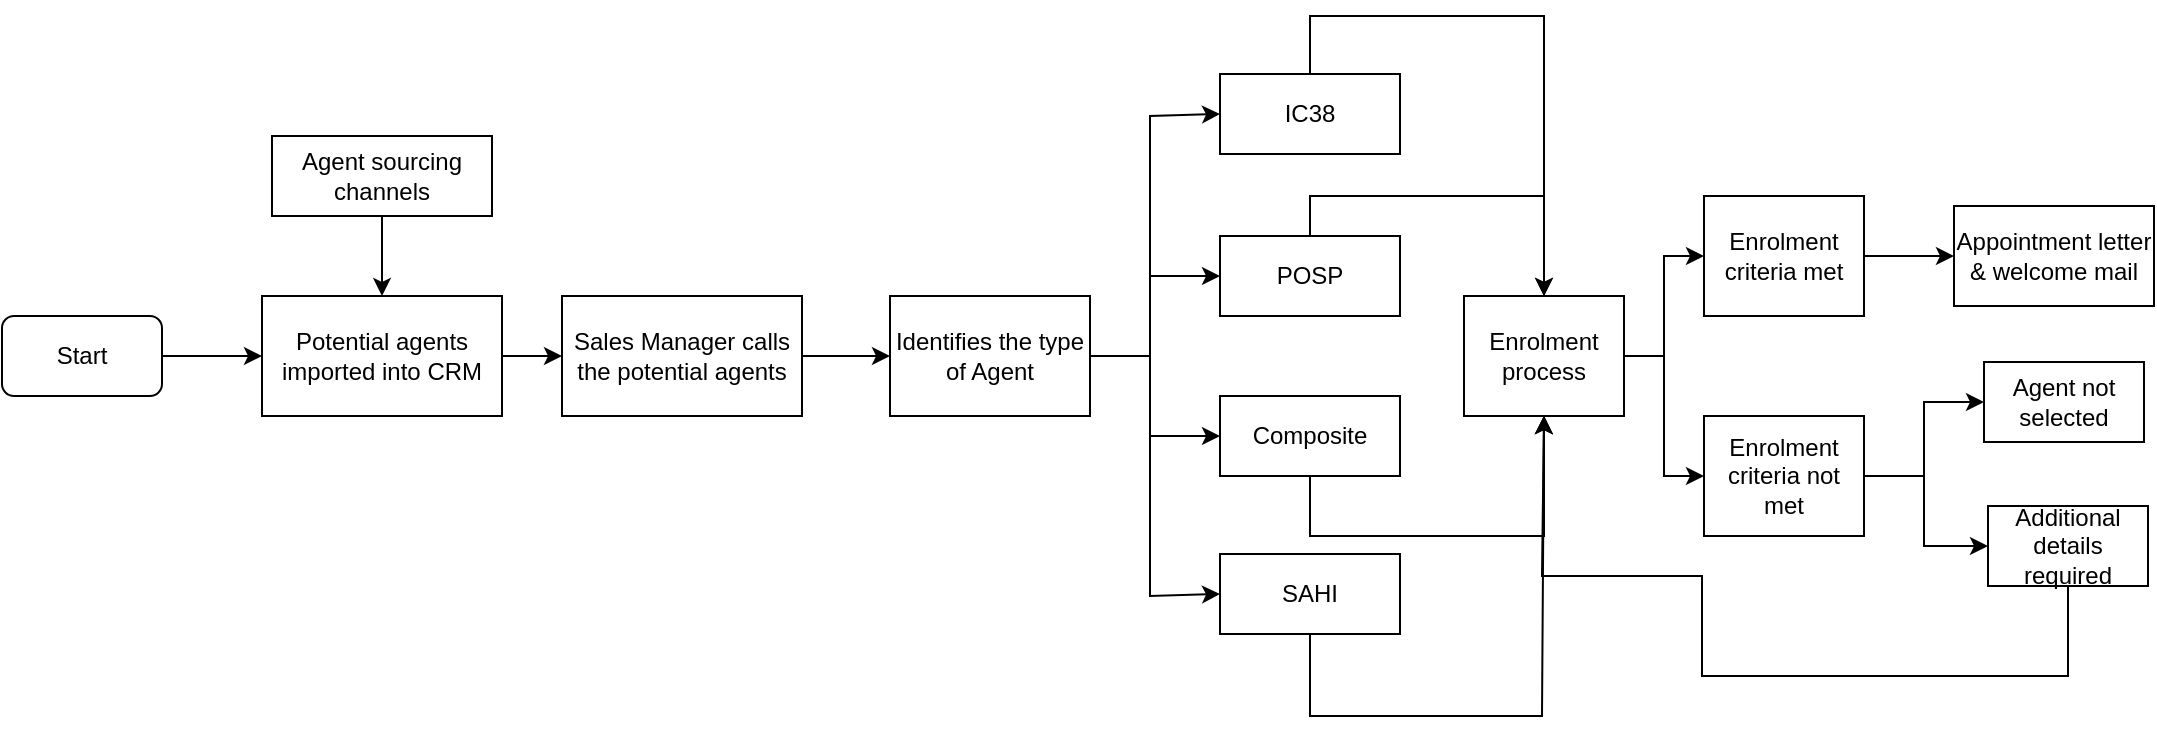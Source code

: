 <mxfile version="24.6.0" type="github">
  <diagram name="Page-1" id="J0Dl2C9NBDgtXITPT6Fh">
    <mxGraphModel dx="1122" dy="614" grid="1" gridSize="10" guides="1" tooltips="1" connect="1" arrows="1" fold="1" page="1" pageScale="1" pageWidth="1169" pageHeight="827" math="0" shadow="0">
      <root>
        <mxCell id="0" />
        <mxCell id="1" parent="0" />
        <mxCell id="W-MlJIcmKjAAyfEWoJ3Q-2" value="Potential agents imported into CRM" style="rounded=0;whiteSpace=wrap;html=1;" vertex="1" parent="1">
          <mxGeometry x="181" y="225" width="120" height="60" as="geometry" />
        </mxCell>
        <mxCell id="W-MlJIcmKjAAyfEWoJ3Q-3" value="Start" style="rounded=1;whiteSpace=wrap;html=1;" vertex="1" parent="1">
          <mxGeometry x="51" y="235" width="80" height="40" as="geometry" />
        </mxCell>
        <mxCell id="W-MlJIcmKjAAyfEWoJ3Q-4" value="" style="endArrow=classic;html=1;rounded=0;exitX=1;exitY=0.5;exitDx=0;exitDy=0;entryX=0;entryY=0.5;entryDx=0;entryDy=0;" edge="1" parent="1" source="W-MlJIcmKjAAyfEWoJ3Q-3" target="W-MlJIcmKjAAyfEWoJ3Q-2">
          <mxGeometry width="50" height="50" relative="1" as="geometry">
            <mxPoint x="315" y="325" as="sourcePoint" />
            <mxPoint x="365" y="275" as="targetPoint" />
          </mxGeometry>
        </mxCell>
        <mxCell id="W-MlJIcmKjAAyfEWoJ3Q-5" value="Agent sourcing channels" style="rounded=0;whiteSpace=wrap;html=1;" vertex="1" parent="1">
          <mxGeometry x="186" y="145" width="110" height="40" as="geometry" />
        </mxCell>
        <mxCell id="W-MlJIcmKjAAyfEWoJ3Q-6" value="" style="endArrow=classic;html=1;rounded=0;exitX=0.5;exitY=1;exitDx=0;exitDy=0;" edge="1" parent="1" source="W-MlJIcmKjAAyfEWoJ3Q-5" target="W-MlJIcmKjAAyfEWoJ3Q-2">
          <mxGeometry width="50" height="50" relative="1" as="geometry">
            <mxPoint x="315" y="325" as="sourcePoint" />
            <mxPoint x="365" y="275" as="targetPoint" />
          </mxGeometry>
        </mxCell>
        <mxCell id="W-MlJIcmKjAAyfEWoJ3Q-7" value="Sales Manager calls the potential agents" style="rounded=0;whiteSpace=wrap;html=1;" vertex="1" parent="1">
          <mxGeometry x="331" y="225" width="120" height="60" as="geometry" />
        </mxCell>
        <mxCell id="W-MlJIcmKjAAyfEWoJ3Q-8" value="" style="endArrow=classic;html=1;rounded=0;exitX=1;exitY=0.5;exitDx=0;exitDy=0;entryX=0;entryY=0.5;entryDx=0;entryDy=0;" edge="1" parent="1" source="W-MlJIcmKjAAyfEWoJ3Q-2" target="W-MlJIcmKjAAyfEWoJ3Q-7">
          <mxGeometry width="50" height="50" relative="1" as="geometry">
            <mxPoint x="315" y="325" as="sourcePoint" />
            <mxPoint x="365" y="275" as="targetPoint" />
          </mxGeometry>
        </mxCell>
        <mxCell id="W-MlJIcmKjAAyfEWoJ3Q-9" value="Identifies the type of Agent" style="rounded=0;whiteSpace=wrap;html=1;" vertex="1" parent="1">
          <mxGeometry x="495" y="225" width="100" height="60" as="geometry" />
        </mxCell>
        <mxCell id="W-MlJIcmKjAAyfEWoJ3Q-10" value="" style="endArrow=classic;html=1;rounded=0;exitX=1;exitY=0.5;exitDx=0;exitDy=0;entryX=0;entryY=0.5;entryDx=0;entryDy=0;" edge="1" parent="1" source="W-MlJIcmKjAAyfEWoJ3Q-7" target="W-MlJIcmKjAAyfEWoJ3Q-9">
          <mxGeometry width="50" height="50" relative="1" as="geometry">
            <mxPoint x="315" y="325" as="sourcePoint" />
            <mxPoint x="365" y="275" as="targetPoint" />
          </mxGeometry>
        </mxCell>
        <mxCell id="W-MlJIcmKjAAyfEWoJ3Q-11" value="IC38" style="rounded=0;whiteSpace=wrap;html=1;" vertex="1" parent="1">
          <mxGeometry x="660" y="114" width="90" height="40" as="geometry" />
        </mxCell>
        <mxCell id="W-MlJIcmKjAAyfEWoJ3Q-12" value="POSP" style="rounded=0;whiteSpace=wrap;html=1;" vertex="1" parent="1">
          <mxGeometry x="660" y="195" width="90" height="40" as="geometry" />
        </mxCell>
        <mxCell id="W-MlJIcmKjAAyfEWoJ3Q-13" value="Composite" style="rounded=0;whiteSpace=wrap;html=1;" vertex="1" parent="1">
          <mxGeometry x="660" y="275" width="90" height="40" as="geometry" />
        </mxCell>
        <mxCell id="W-MlJIcmKjAAyfEWoJ3Q-14" value="SAHI" style="rounded=0;whiteSpace=wrap;html=1;" vertex="1" parent="1">
          <mxGeometry x="660" y="354" width="90" height="40" as="geometry" />
        </mxCell>
        <mxCell id="W-MlJIcmKjAAyfEWoJ3Q-15" value="" style="endArrow=classic;html=1;rounded=0;exitX=1;exitY=0.5;exitDx=0;exitDy=0;entryX=0;entryY=0.5;entryDx=0;entryDy=0;" edge="1" parent="1" source="W-MlJIcmKjAAyfEWoJ3Q-9" target="W-MlJIcmKjAAyfEWoJ3Q-11">
          <mxGeometry width="50" height="50" relative="1" as="geometry">
            <mxPoint x="575" y="295" as="sourcePoint" />
            <mxPoint x="625" y="245" as="targetPoint" />
            <Array as="points">
              <mxPoint x="625" y="255" />
              <mxPoint x="625" y="135" />
            </Array>
          </mxGeometry>
        </mxCell>
        <mxCell id="W-MlJIcmKjAAyfEWoJ3Q-16" value="" style="endArrow=classic;html=1;rounded=0;exitX=1;exitY=0.5;exitDx=0;exitDy=0;entryX=0;entryY=0.5;entryDx=0;entryDy=0;" edge="1" parent="1" source="W-MlJIcmKjAAyfEWoJ3Q-9" target="W-MlJIcmKjAAyfEWoJ3Q-12">
          <mxGeometry width="50" height="50" relative="1" as="geometry">
            <mxPoint x="575" y="295" as="sourcePoint" />
            <mxPoint x="625" y="245" as="targetPoint" />
            <Array as="points">
              <mxPoint x="625" y="255" />
              <mxPoint x="625" y="215" />
            </Array>
          </mxGeometry>
        </mxCell>
        <mxCell id="W-MlJIcmKjAAyfEWoJ3Q-17" value="" style="endArrow=classic;html=1;rounded=0;exitX=1;exitY=0.5;exitDx=0;exitDy=0;entryX=0;entryY=0.5;entryDx=0;entryDy=0;" edge="1" parent="1" source="W-MlJIcmKjAAyfEWoJ3Q-9" target="W-MlJIcmKjAAyfEWoJ3Q-13">
          <mxGeometry width="50" height="50" relative="1" as="geometry">
            <mxPoint x="575" y="295" as="sourcePoint" />
            <mxPoint x="625" y="245" as="targetPoint" />
            <Array as="points">
              <mxPoint x="625" y="255" />
              <mxPoint x="625" y="295" />
            </Array>
          </mxGeometry>
        </mxCell>
        <mxCell id="W-MlJIcmKjAAyfEWoJ3Q-18" value="" style="endArrow=classic;html=1;rounded=0;entryX=0;entryY=0.5;entryDx=0;entryDy=0;exitX=1;exitY=0.5;exitDx=0;exitDy=0;" edge="1" parent="1" source="W-MlJIcmKjAAyfEWoJ3Q-9" target="W-MlJIcmKjAAyfEWoJ3Q-14">
          <mxGeometry width="50" height="50" relative="1" as="geometry">
            <mxPoint x="545" y="425" as="sourcePoint" />
            <mxPoint x="625" y="245" as="targetPoint" />
            <Array as="points">
              <mxPoint x="625" y="255" />
              <mxPoint x="625" y="375" />
            </Array>
          </mxGeometry>
        </mxCell>
        <mxCell id="W-MlJIcmKjAAyfEWoJ3Q-19" value="Enrolment process" style="rounded=0;whiteSpace=wrap;html=1;" vertex="1" parent="1">
          <mxGeometry x="782" y="225" width="80" height="60" as="geometry" />
        </mxCell>
        <mxCell id="W-MlJIcmKjAAyfEWoJ3Q-20" value="Enrolment criteria met" style="rounded=0;whiteSpace=wrap;html=1;" vertex="1" parent="1">
          <mxGeometry x="902" y="175" width="80" height="60" as="geometry" />
        </mxCell>
        <mxCell id="W-MlJIcmKjAAyfEWoJ3Q-21" value="Enrolment criteria not met" style="rounded=0;whiteSpace=wrap;html=1;" vertex="1" parent="1">
          <mxGeometry x="902" y="285" width="80" height="60" as="geometry" />
        </mxCell>
        <mxCell id="W-MlJIcmKjAAyfEWoJ3Q-22" value="Appointment letter &amp;amp; welcome mail" style="rounded=0;whiteSpace=wrap;html=1;" vertex="1" parent="1">
          <mxGeometry x="1027" y="180" width="100" height="50" as="geometry" />
        </mxCell>
        <mxCell id="W-MlJIcmKjAAyfEWoJ3Q-23" value="Agent not selected" style="rounded=0;whiteSpace=wrap;html=1;" vertex="1" parent="1">
          <mxGeometry x="1042" y="258" width="80" height="40" as="geometry" />
        </mxCell>
        <mxCell id="W-MlJIcmKjAAyfEWoJ3Q-24" value="Additional details required" style="rounded=0;whiteSpace=wrap;html=1;" vertex="1" parent="1">
          <mxGeometry x="1044" y="330" width="80" height="40" as="geometry" />
        </mxCell>
        <mxCell id="W-MlJIcmKjAAyfEWoJ3Q-25" value="" style="endArrow=classic;html=1;rounded=0;exitX=1;exitY=0.5;exitDx=0;exitDy=0;entryX=0;entryY=0.5;entryDx=0;entryDy=0;" edge="1" parent="1" source="W-MlJIcmKjAAyfEWoJ3Q-19" target="W-MlJIcmKjAAyfEWoJ3Q-20">
          <mxGeometry width="50" height="50" relative="1" as="geometry">
            <mxPoint x="732" y="285" as="sourcePoint" />
            <mxPoint x="782" y="235" as="targetPoint" />
            <Array as="points">
              <mxPoint x="882" y="255" />
              <mxPoint x="882" y="205" />
            </Array>
          </mxGeometry>
        </mxCell>
        <mxCell id="W-MlJIcmKjAAyfEWoJ3Q-26" value="" style="endArrow=classic;html=1;rounded=0;exitX=1;exitY=0.5;exitDx=0;exitDy=0;entryX=0;entryY=0.5;entryDx=0;entryDy=0;" edge="1" parent="1" source="W-MlJIcmKjAAyfEWoJ3Q-19" target="W-MlJIcmKjAAyfEWoJ3Q-21">
          <mxGeometry width="50" height="50" relative="1" as="geometry">
            <mxPoint x="732" y="285" as="sourcePoint" />
            <mxPoint x="782" y="235" as="targetPoint" />
            <Array as="points">
              <mxPoint x="882" y="255" />
              <mxPoint x="882" y="315" />
            </Array>
          </mxGeometry>
        </mxCell>
        <mxCell id="W-MlJIcmKjAAyfEWoJ3Q-27" value="" style="endArrow=classic;html=1;rounded=0;exitX=1;exitY=0.5;exitDx=0;exitDy=0;entryX=0;entryY=0.5;entryDx=0;entryDy=0;" edge="1" parent="1" source="W-MlJIcmKjAAyfEWoJ3Q-20" target="W-MlJIcmKjAAyfEWoJ3Q-22">
          <mxGeometry width="50" height="50" relative="1" as="geometry">
            <mxPoint x="732" y="285" as="sourcePoint" />
            <mxPoint x="782" y="235" as="targetPoint" />
          </mxGeometry>
        </mxCell>
        <mxCell id="W-MlJIcmKjAAyfEWoJ3Q-28" value="" style="endArrow=classic;html=1;rounded=0;exitX=1;exitY=0.5;exitDx=0;exitDy=0;entryX=0;entryY=0.5;entryDx=0;entryDy=0;" edge="1" parent="1" source="W-MlJIcmKjAAyfEWoJ3Q-21" target="W-MlJIcmKjAAyfEWoJ3Q-23">
          <mxGeometry width="50" height="50" relative="1" as="geometry">
            <mxPoint x="732" y="285" as="sourcePoint" />
            <mxPoint x="782" y="235" as="targetPoint" />
            <Array as="points">
              <mxPoint x="1012" y="315" />
              <mxPoint x="1012" y="278" />
            </Array>
          </mxGeometry>
        </mxCell>
        <mxCell id="W-MlJIcmKjAAyfEWoJ3Q-29" value="" style="endArrow=classic;html=1;rounded=0;exitX=1;exitY=0.5;exitDx=0;exitDy=0;entryX=0;entryY=0.5;entryDx=0;entryDy=0;" edge="1" parent="1" source="W-MlJIcmKjAAyfEWoJ3Q-21" target="W-MlJIcmKjAAyfEWoJ3Q-24">
          <mxGeometry width="50" height="50" relative="1" as="geometry">
            <mxPoint x="732" y="285" as="sourcePoint" />
            <mxPoint x="782" y="235" as="targetPoint" />
            <Array as="points">
              <mxPoint x="1012" y="315" />
              <mxPoint x="1012" y="350" />
            </Array>
          </mxGeometry>
        </mxCell>
        <mxCell id="W-MlJIcmKjAAyfEWoJ3Q-31" value="" style="endArrow=classic;html=1;rounded=0;exitX=0.5;exitY=1;exitDx=0;exitDy=0;entryX=0.5;entryY=1;entryDx=0;entryDy=0;" edge="1" parent="1" source="W-MlJIcmKjAAyfEWoJ3Q-24" target="W-MlJIcmKjAAyfEWoJ3Q-19">
          <mxGeometry width="50" height="50" relative="1" as="geometry">
            <mxPoint x="551" y="315" as="sourcePoint" />
            <mxPoint x="601" y="265" as="targetPoint" />
            <Array as="points">
              <mxPoint x="1084" y="415" />
              <mxPoint x="901" y="415" />
              <mxPoint x="901" y="365" />
              <mxPoint x="821" y="365" />
            </Array>
          </mxGeometry>
        </mxCell>
        <mxCell id="W-MlJIcmKjAAyfEWoJ3Q-32" value="" style="endArrow=classic;html=1;rounded=0;exitX=0.5;exitY=0;exitDx=0;exitDy=0;entryX=0.5;entryY=0;entryDx=0;entryDy=0;" edge="1" parent="1" source="W-MlJIcmKjAAyfEWoJ3Q-11" target="W-MlJIcmKjAAyfEWoJ3Q-19">
          <mxGeometry width="50" height="50" relative="1" as="geometry">
            <mxPoint x="551" y="315" as="sourcePoint" />
            <mxPoint x="601" y="265" as="targetPoint" />
            <Array as="points">
              <mxPoint x="705" y="85" />
              <mxPoint x="822" y="85" />
            </Array>
          </mxGeometry>
        </mxCell>
        <mxCell id="W-MlJIcmKjAAyfEWoJ3Q-33" value="" style="endArrow=classic;html=1;rounded=0;exitX=0.5;exitY=0;exitDx=0;exitDy=0;entryX=0.5;entryY=0;entryDx=0;entryDy=0;" edge="1" parent="1" source="W-MlJIcmKjAAyfEWoJ3Q-12" target="W-MlJIcmKjAAyfEWoJ3Q-19">
          <mxGeometry width="50" height="50" relative="1" as="geometry">
            <mxPoint x="551" y="315" as="sourcePoint" />
            <mxPoint x="601" y="265" as="targetPoint" />
            <Array as="points">
              <mxPoint x="705" y="175" />
              <mxPoint x="822" y="175" />
            </Array>
          </mxGeometry>
        </mxCell>
        <mxCell id="W-MlJIcmKjAAyfEWoJ3Q-34" value="" style="endArrow=classic;html=1;rounded=0;exitX=0.5;exitY=1;exitDx=0;exitDy=0;entryX=0.5;entryY=1;entryDx=0;entryDy=0;" edge="1" parent="1" source="W-MlJIcmKjAAyfEWoJ3Q-13" target="W-MlJIcmKjAAyfEWoJ3Q-19">
          <mxGeometry width="50" height="50" relative="1" as="geometry">
            <mxPoint x="551" y="315" as="sourcePoint" />
            <mxPoint x="601" y="265" as="targetPoint" />
            <Array as="points">
              <mxPoint x="705" y="345" />
              <mxPoint x="822" y="345" />
            </Array>
          </mxGeometry>
        </mxCell>
        <mxCell id="W-MlJIcmKjAAyfEWoJ3Q-35" value="" style="endArrow=classic;html=1;rounded=0;exitX=0.5;exitY=1;exitDx=0;exitDy=0;entryX=0.5;entryY=1;entryDx=0;entryDy=0;" edge="1" parent="1" source="W-MlJIcmKjAAyfEWoJ3Q-14" target="W-MlJIcmKjAAyfEWoJ3Q-19">
          <mxGeometry width="50" height="50" relative="1" as="geometry">
            <mxPoint x="551" y="315" as="sourcePoint" />
            <mxPoint x="601" y="265" as="targetPoint" />
            <Array as="points">
              <mxPoint x="705" y="435" />
              <mxPoint x="821" y="435" />
            </Array>
          </mxGeometry>
        </mxCell>
      </root>
    </mxGraphModel>
  </diagram>
</mxfile>
